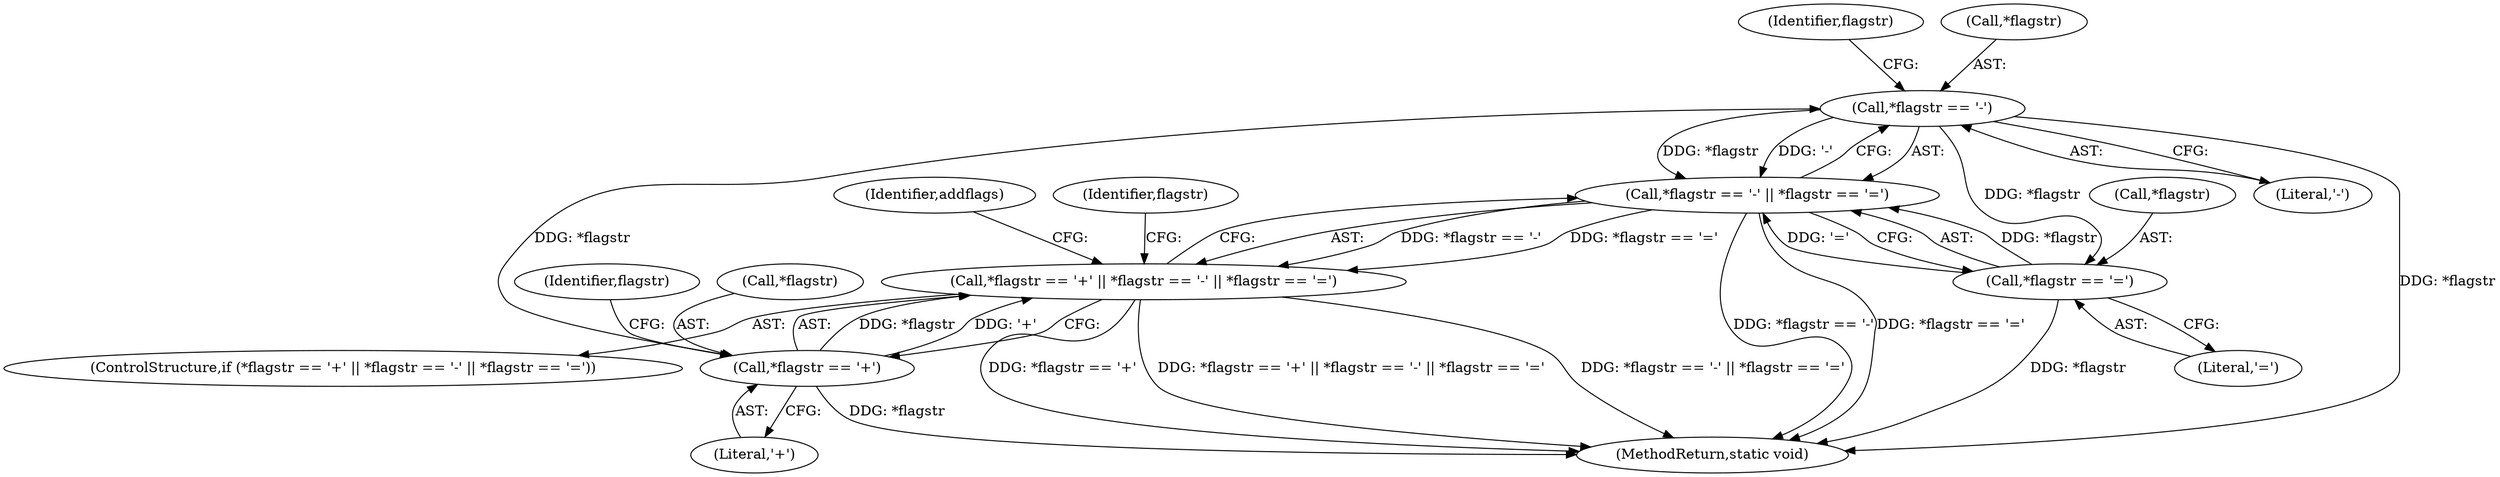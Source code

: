 digraph "0_atheme_c597156adc60a45b5f827793cd420945f47bc03b_1@pointer" {
"1000537" [label="(Call,*flagstr == '-')"];
"1000532" [label="(Call,*flagstr == '+')"];
"1000536" [label="(Call,*flagstr == '-' || *flagstr == '=')"];
"1000531" [label="(Call,*flagstr == '+' || *flagstr == '-' || *flagstr == '=')"];
"1000541" [label="(Call,*flagstr == '=')"];
"1000535" [label="(Literal,'+')"];
"1000543" [label="(Identifier,flagstr)"];
"1000581" [label="(Identifier,addflags)"];
"1000530" [label="(ControlStructure,if (*flagstr == '+' || *flagstr == '-' || *flagstr == '='))"];
"1000547" [label="(Identifier,flagstr)"];
"1000542" [label="(Call,*flagstr)"];
"1001048" [label="(MethodReturn,static void)"];
"1000539" [label="(Identifier,flagstr)"];
"1000540" [label="(Literal,'-')"];
"1000541" [label="(Call,*flagstr == '=')"];
"1000532" [label="(Call,*flagstr == '+')"];
"1000536" [label="(Call,*flagstr == '-' || *flagstr == '=')"];
"1000537" [label="(Call,*flagstr == '-')"];
"1000538" [label="(Call,*flagstr)"];
"1000533" [label="(Call,*flagstr)"];
"1000531" [label="(Call,*flagstr == '+' || *flagstr == '-' || *flagstr == '=')"];
"1000544" [label="(Literal,'=')"];
"1000537" -> "1000536"  [label="AST: "];
"1000537" -> "1000540"  [label="CFG: "];
"1000538" -> "1000537"  [label="AST: "];
"1000540" -> "1000537"  [label="AST: "];
"1000543" -> "1000537"  [label="CFG: "];
"1000536" -> "1000537"  [label="CFG: "];
"1000537" -> "1001048"  [label="DDG: *flagstr"];
"1000537" -> "1000536"  [label="DDG: *flagstr"];
"1000537" -> "1000536"  [label="DDG: '-'"];
"1000532" -> "1000537"  [label="DDG: *flagstr"];
"1000537" -> "1000541"  [label="DDG: *flagstr"];
"1000532" -> "1000531"  [label="AST: "];
"1000532" -> "1000535"  [label="CFG: "];
"1000533" -> "1000532"  [label="AST: "];
"1000535" -> "1000532"  [label="AST: "];
"1000539" -> "1000532"  [label="CFG: "];
"1000531" -> "1000532"  [label="CFG: "];
"1000532" -> "1001048"  [label="DDG: *flagstr"];
"1000532" -> "1000531"  [label="DDG: *flagstr"];
"1000532" -> "1000531"  [label="DDG: '+'"];
"1000536" -> "1000531"  [label="AST: "];
"1000536" -> "1000541"  [label="CFG: "];
"1000541" -> "1000536"  [label="AST: "];
"1000531" -> "1000536"  [label="CFG: "];
"1000536" -> "1001048"  [label="DDG: *flagstr == '-'"];
"1000536" -> "1001048"  [label="DDG: *flagstr == '='"];
"1000536" -> "1000531"  [label="DDG: *flagstr == '-'"];
"1000536" -> "1000531"  [label="DDG: *flagstr == '='"];
"1000541" -> "1000536"  [label="DDG: *flagstr"];
"1000541" -> "1000536"  [label="DDG: '='"];
"1000531" -> "1000530"  [label="AST: "];
"1000547" -> "1000531"  [label="CFG: "];
"1000581" -> "1000531"  [label="CFG: "];
"1000531" -> "1001048"  [label="DDG: *flagstr == '+' || *flagstr == '-' || *flagstr == '='"];
"1000531" -> "1001048"  [label="DDG: *flagstr == '-' || *flagstr == '='"];
"1000531" -> "1001048"  [label="DDG: *flagstr == '+'"];
"1000541" -> "1000544"  [label="CFG: "];
"1000542" -> "1000541"  [label="AST: "];
"1000544" -> "1000541"  [label="AST: "];
"1000541" -> "1001048"  [label="DDG: *flagstr"];
}
